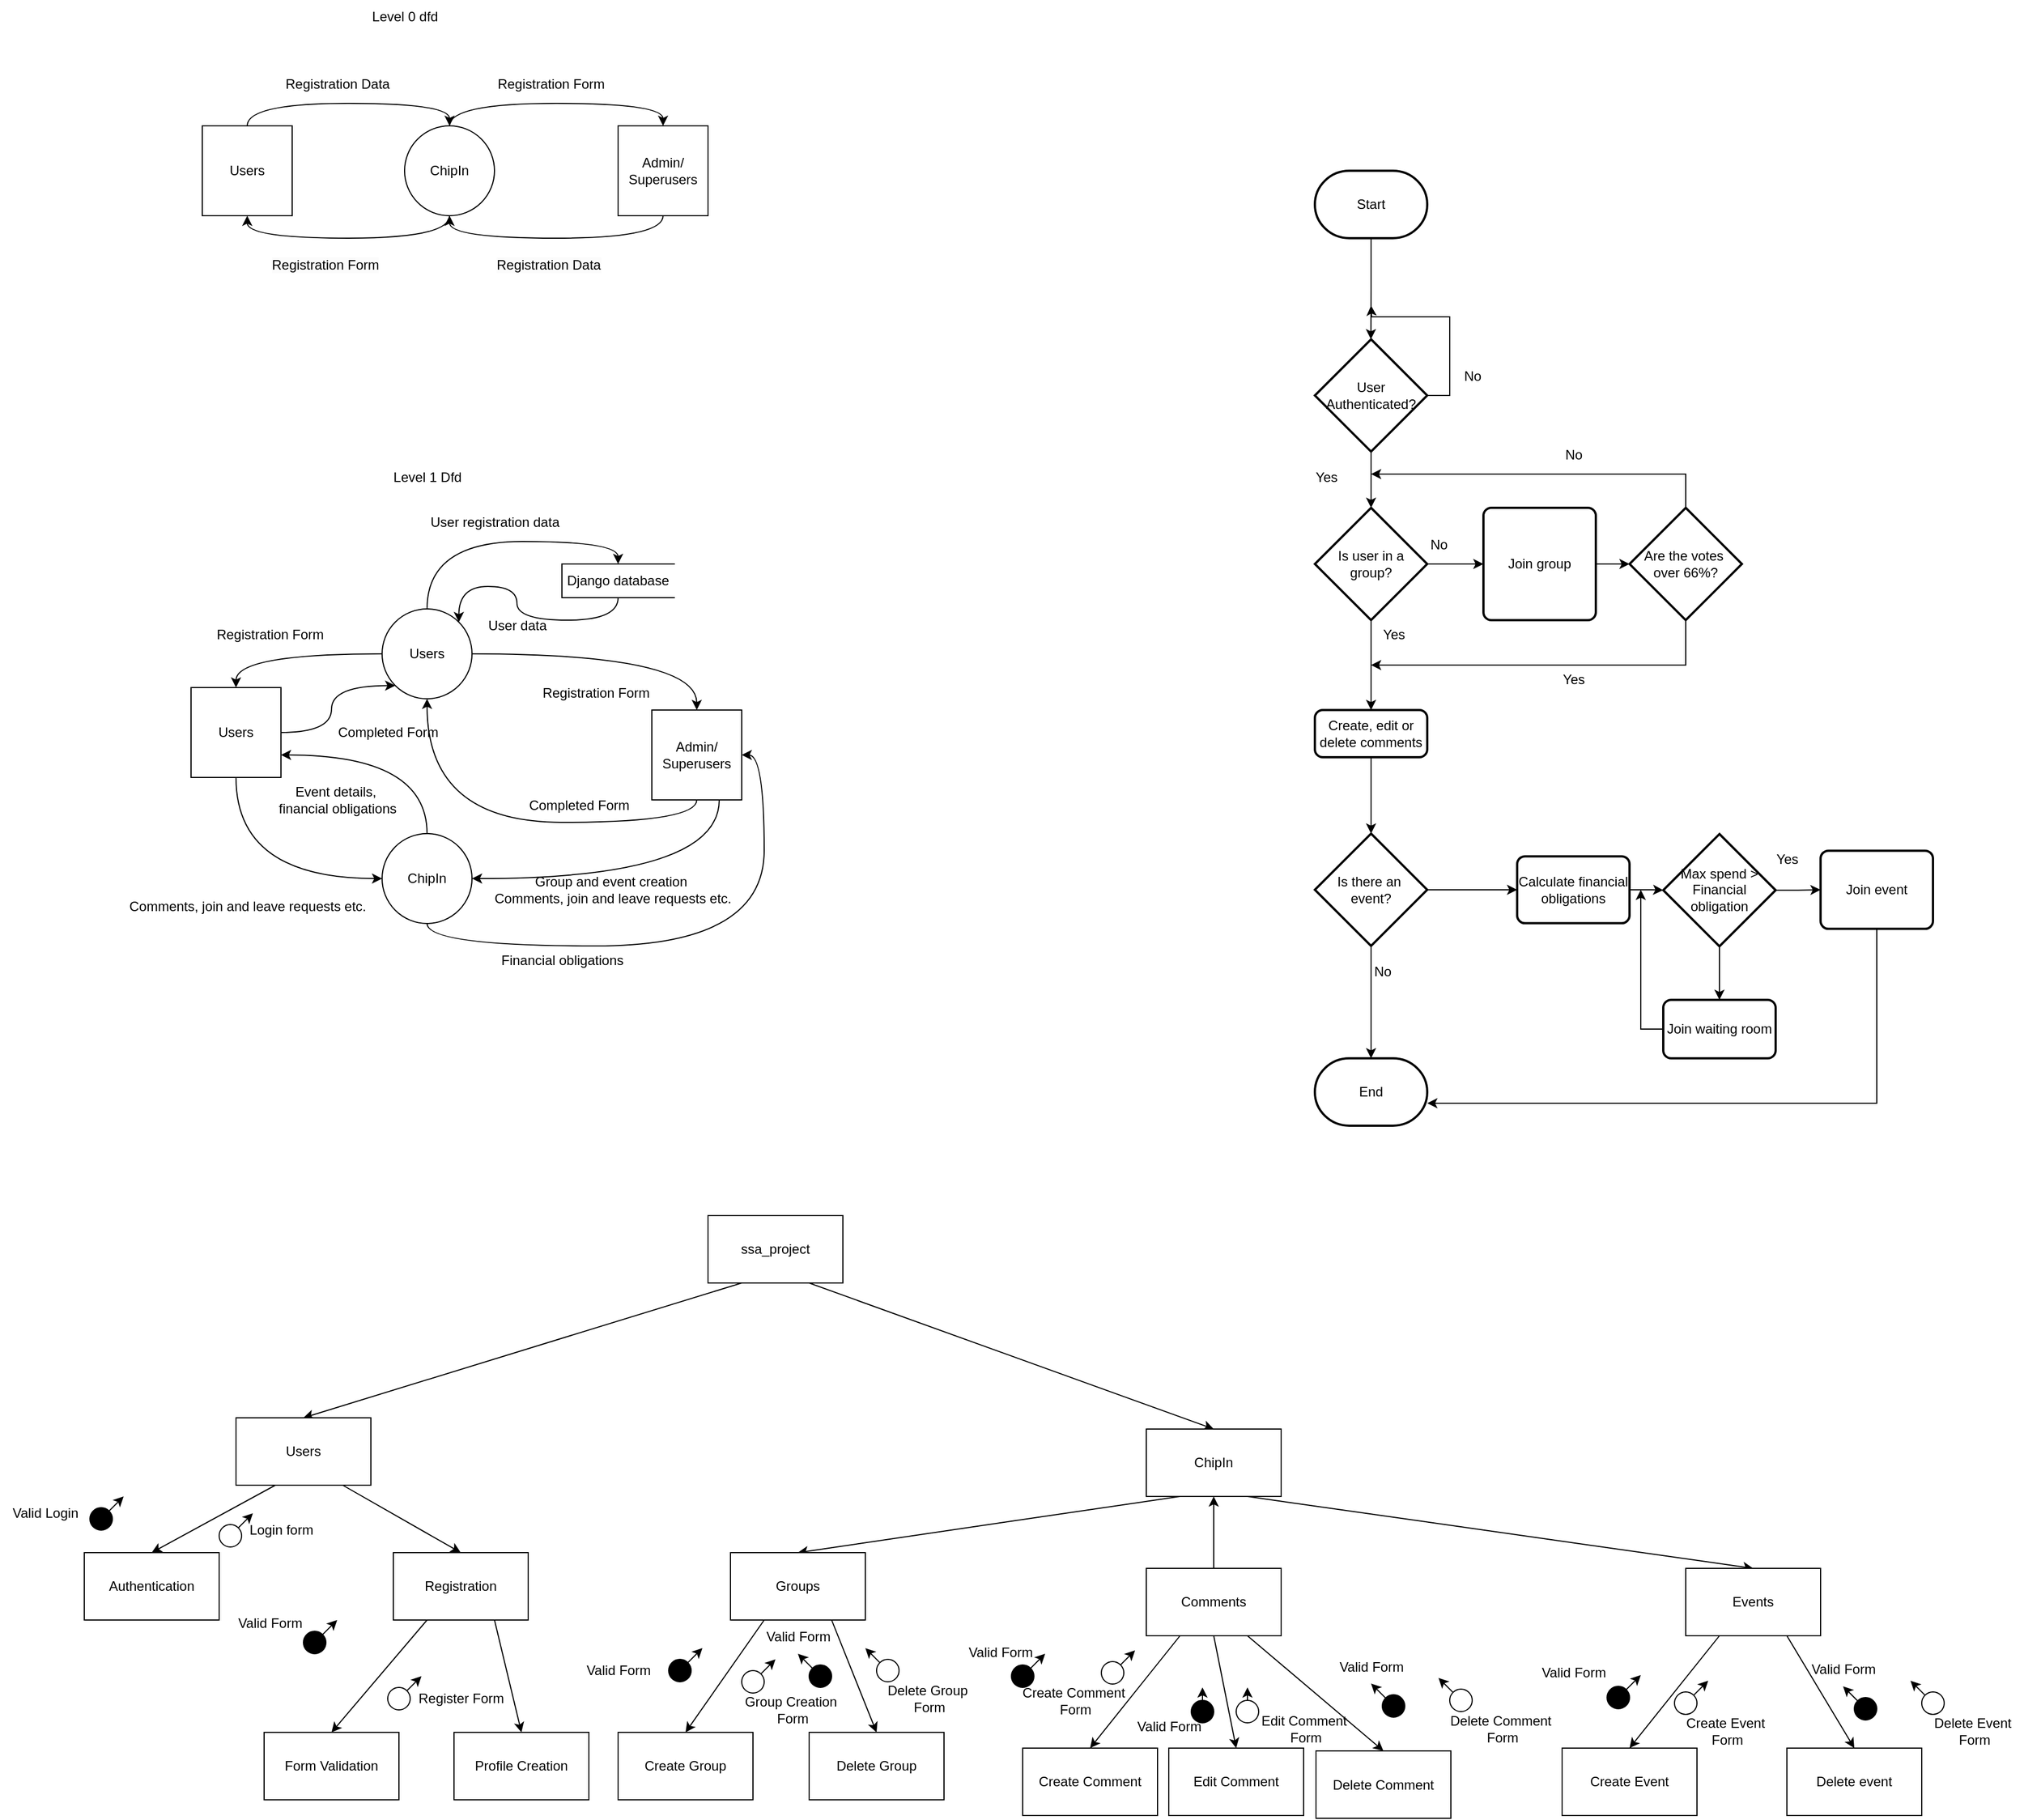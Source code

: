 <mxfile version="25.0.3">
  <diagram name="Page-1" id="mh5TE8xjFXt6lnArwRFl">
    <mxGraphModel dx="1363" dy="883" grid="1" gridSize="10" guides="1" tooltips="1" connect="1" arrows="1" fold="1" page="1" pageScale="1" pageWidth="827" pageHeight="1169" math="0" shadow="0">
      <root>
        <mxCell id="0" />
        <mxCell id="1" parent="0" />
        <mxCell id="7SMq2916jZ5UGOuTQCkU-4" style="edgeStyle=orthogonalEdgeStyle;rounded=0;orthogonalLoop=1;jettySize=auto;html=1;exitX=0.5;exitY=0;exitDx=0;exitDy=0;entryX=0.5;entryY=0;entryDx=0;entryDy=0;curved=1;" parent="1" source="7SMq2916jZ5UGOuTQCkU-1" target="7SMq2916jZ5UGOuTQCkU-3" edge="1">
          <mxGeometry relative="1" as="geometry" />
        </mxCell>
        <mxCell id="7SMq2916jZ5UGOuTQCkU-10" style="edgeStyle=orthogonalEdgeStyle;rounded=0;orthogonalLoop=1;jettySize=auto;html=1;entryX=0.5;entryY=0;entryDx=0;entryDy=0;curved=1;exitX=0.5;exitY=0;exitDx=0;exitDy=0;" parent="1" source="7SMq2916jZ5UGOuTQCkU-2" target="7SMq2916jZ5UGOuTQCkU-1" edge="1">
          <mxGeometry relative="1" as="geometry">
            <mxPoint x="210" y="210" as="sourcePoint" />
          </mxGeometry>
        </mxCell>
        <mxCell id="7SMq2916jZ5UGOuTQCkU-1" value="ChipIn" style="ellipse;whiteSpace=wrap;html=1;aspect=fixed;" parent="1" vertex="1">
          <mxGeometry x="370" y="250" width="80" height="80" as="geometry" />
        </mxCell>
        <mxCell id="7SMq2916jZ5UGOuTQCkU-2" value="Users" style="whiteSpace=wrap;html=1;aspect=fixed;" parent="1" vertex="1">
          <mxGeometry x="190" y="250" width="80" height="80" as="geometry" />
        </mxCell>
        <mxCell id="7SMq2916jZ5UGOuTQCkU-3" value="Admin/&lt;div&gt;Superusers&lt;/div&gt;" style="whiteSpace=wrap;html=1;aspect=fixed;" parent="1" vertex="1">
          <mxGeometry x="560" y="250" width="80" height="80" as="geometry" />
        </mxCell>
        <mxCell id="7SMq2916jZ5UGOuTQCkU-7" style="edgeStyle=orthogonalEdgeStyle;rounded=0;orthogonalLoop=1;jettySize=auto;html=1;exitX=0.5;exitY=1;exitDx=0;exitDy=0;entryX=0.5;entryY=1;entryDx=0;entryDy=0;curved=1;" parent="1" source="7SMq2916jZ5UGOuTQCkU-3" target="7SMq2916jZ5UGOuTQCkU-1" edge="1">
          <mxGeometry relative="1" as="geometry">
            <mxPoint x="420" y="380" as="sourcePoint" />
            <mxPoint x="610" y="380" as="targetPoint" />
          </mxGeometry>
        </mxCell>
        <mxCell id="7SMq2916jZ5UGOuTQCkU-12" style="edgeStyle=orthogonalEdgeStyle;rounded=0;orthogonalLoop=1;jettySize=auto;html=1;exitX=0.5;exitY=1;exitDx=0;exitDy=0;entryX=0.5;entryY=1;entryDx=0;entryDy=0;curved=1;" parent="1" source="7SMq2916jZ5UGOuTQCkU-1" target="7SMq2916jZ5UGOuTQCkU-2" edge="1">
          <mxGeometry relative="1" as="geometry">
            <mxPoint x="430" y="390" as="sourcePoint" />
            <mxPoint x="250" y="390" as="targetPoint" />
          </mxGeometry>
        </mxCell>
        <mxCell id="7SMq2916jZ5UGOuTQCkU-13" value="Registration Data" style="text;html=1;align=center;verticalAlign=middle;resizable=0;points=[];autosize=1;strokeColor=none;fillColor=none;" parent="1" vertex="1">
          <mxGeometry x="250" y="198" width="120" height="30" as="geometry" />
        </mxCell>
        <mxCell id="7SMq2916jZ5UGOuTQCkU-14" value="&lt;span style=&quot;color: rgb(0, 0, 0); font-family: Helvetica; font-size: 12px; font-style: normal; font-variant-ligatures: normal; font-variant-caps: normal; font-weight: 400; letter-spacing: normal; orphans: 2; text-align: center; text-indent: 0px; text-transform: none; widows: 2; word-spacing: 0px; -webkit-text-stroke-width: 0px; white-space: nowrap; background-color: rgb(251, 251, 251); text-decoration-thickness: initial; text-decoration-style: initial; text-decoration-color: initial; display: inline !important; float: none;&quot;&gt;Registration Data&lt;/span&gt;" style="text;whiteSpace=wrap;html=1;" parent="1" vertex="1">
          <mxGeometry x="450" y="360" width="130" height="40" as="geometry" />
        </mxCell>
        <mxCell id="7SMq2916jZ5UGOuTQCkU-15" value="Registration Form" style="text;html=1;align=center;verticalAlign=middle;resizable=0;points=[];autosize=1;strokeColor=none;fillColor=none;" parent="1" vertex="1">
          <mxGeometry x="440" y="198" width="120" height="30" as="geometry" />
        </mxCell>
        <mxCell id="7SMq2916jZ5UGOuTQCkU-16" value="&lt;span style=&quot;color: rgb(0, 0, 0); font-family: Helvetica; font-size: 12px; font-style: normal; font-variant-ligatures: normal; font-variant-caps: normal; font-weight: 400; letter-spacing: normal; orphans: 2; text-align: center; text-indent: 0px; text-transform: none; widows: 2; word-spacing: 0px; -webkit-text-stroke-width: 0px; white-space: nowrap; background-color: rgb(251, 251, 251); text-decoration-thickness: initial; text-decoration-style: initial; text-decoration-color: initial; display: inline !important; float: none;&quot;&gt;Registration Form&lt;/span&gt;" style="text;whiteSpace=wrap;html=1;" parent="1" vertex="1">
          <mxGeometry x="250" y="360" width="130" height="40" as="geometry" />
        </mxCell>
        <mxCell id="7SMq2916jZ5UGOuTQCkU-46" style="edgeStyle=orthogonalEdgeStyle;rounded=0;orthogonalLoop=1;jettySize=auto;html=1;exitX=0.5;exitY=0;exitDx=0;exitDy=0;entryX=1;entryY=0.75;entryDx=0;entryDy=0;curved=1;" parent="1" source="7SMq2916jZ5UGOuTQCkU-19" target="7SMq2916jZ5UGOuTQCkU-29" edge="1">
          <mxGeometry relative="1" as="geometry" />
        </mxCell>
        <mxCell id="7SMq2916jZ5UGOuTQCkU-50" style="edgeStyle=orthogonalEdgeStyle;rounded=0;orthogonalLoop=1;jettySize=auto;html=1;exitX=0.5;exitY=1;exitDx=0;exitDy=0;entryX=1;entryY=0.5;entryDx=0;entryDy=0;curved=1;" parent="1" source="7SMq2916jZ5UGOuTQCkU-19" target="7SMq2916jZ5UGOuTQCkU-30" edge="1">
          <mxGeometry relative="1" as="geometry" />
        </mxCell>
        <mxCell id="7SMq2916jZ5UGOuTQCkU-19" value="ChipIn" style="ellipse;whiteSpace=wrap;html=1;aspect=fixed;" parent="1" vertex="1">
          <mxGeometry x="350" y="880" width="80" height="80" as="geometry" />
        </mxCell>
        <mxCell id="7SMq2916jZ5UGOuTQCkU-32" style="edgeStyle=orthogonalEdgeStyle;rounded=0;orthogonalLoop=1;jettySize=auto;html=1;exitX=0.5;exitY=0;exitDx=0;exitDy=0;entryX=0.5;entryY=0;entryDx=0;entryDy=0;curved=1;" parent="1" source="7SMq2916jZ5UGOuTQCkU-28" target="7SMq2916jZ5UGOuTQCkU-31" edge="1">
          <mxGeometry relative="1" as="geometry" />
        </mxCell>
        <mxCell id="7SMq2916jZ5UGOuTQCkU-36" style="edgeStyle=orthogonalEdgeStyle;rounded=0;orthogonalLoop=1;jettySize=auto;html=1;exitX=0;exitY=0.5;exitDx=0;exitDy=0;entryX=0.5;entryY=0;entryDx=0;entryDy=0;curved=1;" parent="1" source="7SMq2916jZ5UGOuTQCkU-28" target="7SMq2916jZ5UGOuTQCkU-29" edge="1">
          <mxGeometry relative="1" as="geometry" />
        </mxCell>
        <mxCell id="7SMq2916jZ5UGOuTQCkU-28" value="Users" style="ellipse;whiteSpace=wrap;html=1;aspect=fixed;" parent="1" vertex="1">
          <mxGeometry x="350" y="680" width="80" height="80" as="geometry" />
        </mxCell>
        <mxCell id="7SMq2916jZ5UGOuTQCkU-38" style="edgeStyle=orthogonalEdgeStyle;rounded=0;orthogonalLoop=1;jettySize=auto;html=1;exitX=1;exitY=0.5;exitDx=0;exitDy=0;entryX=0;entryY=1;entryDx=0;entryDy=0;curved=1;" parent="1" source="7SMq2916jZ5UGOuTQCkU-29" target="7SMq2916jZ5UGOuTQCkU-28" edge="1">
          <mxGeometry relative="1" as="geometry" />
        </mxCell>
        <mxCell id="7SMq2916jZ5UGOuTQCkU-45" style="edgeStyle=orthogonalEdgeStyle;rounded=0;orthogonalLoop=1;jettySize=auto;html=1;exitX=0.5;exitY=1;exitDx=0;exitDy=0;entryX=0;entryY=0.5;entryDx=0;entryDy=0;curved=1;" parent="1" source="7SMq2916jZ5UGOuTQCkU-29" target="7SMq2916jZ5UGOuTQCkU-19" edge="1">
          <mxGeometry relative="1" as="geometry" />
        </mxCell>
        <mxCell id="7SMq2916jZ5UGOuTQCkU-29" value="Users" style="whiteSpace=wrap;html=1;aspect=fixed;" parent="1" vertex="1">
          <mxGeometry x="180" y="750" width="80" height="80" as="geometry" />
        </mxCell>
        <mxCell id="7SMq2916jZ5UGOuTQCkU-49" style="edgeStyle=orthogonalEdgeStyle;rounded=0;orthogonalLoop=1;jettySize=auto;html=1;exitX=0.75;exitY=1;exitDx=0;exitDy=0;entryX=1;entryY=0.5;entryDx=0;entryDy=0;curved=1;" parent="1" source="7SMq2916jZ5UGOuTQCkU-30" target="7SMq2916jZ5UGOuTQCkU-19" edge="1">
          <mxGeometry relative="1" as="geometry" />
        </mxCell>
        <mxCell id="7SMq2916jZ5UGOuTQCkU-30" value="Admin/&lt;div&gt;Superusers&lt;/div&gt;" style="whiteSpace=wrap;html=1;aspect=fixed;" parent="1" vertex="1">
          <mxGeometry x="590" y="770" width="80" height="80" as="geometry" />
        </mxCell>
        <mxCell id="7SMq2916jZ5UGOuTQCkU-33" style="edgeStyle=orthogonalEdgeStyle;rounded=0;orthogonalLoop=1;jettySize=auto;html=1;exitX=0.5;exitY=1;exitDx=0;exitDy=0;entryX=1;entryY=0;entryDx=0;entryDy=0;curved=1;" parent="1" source="7SMq2916jZ5UGOuTQCkU-31" target="7SMq2916jZ5UGOuTQCkU-28" edge="1">
          <mxGeometry relative="1" as="geometry" />
        </mxCell>
        <mxCell id="7SMq2916jZ5UGOuTQCkU-31" value="Django database" style="html=1;dashed=0;whiteSpace=wrap;shape=partialRectangle;right=0;" parent="1" vertex="1">
          <mxGeometry x="510" y="640" width="100" height="30" as="geometry" />
        </mxCell>
        <mxCell id="7SMq2916jZ5UGOuTQCkU-34" value="User data" style="text;html=1;align=center;verticalAlign=middle;resizable=0;points=[];autosize=1;strokeColor=none;fillColor=none;" parent="1" vertex="1">
          <mxGeometry x="430" y="680" width="80" height="30" as="geometry" />
        </mxCell>
        <mxCell id="7SMq2916jZ5UGOuTQCkU-35" value="User registration data" style="text;html=1;align=center;verticalAlign=middle;resizable=0;points=[];autosize=1;strokeColor=none;fillColor=none;" parent="1" vertex="1">
          <mxGeometry x="380" y="588" width="140" height="30" as="geometry" />
        </mxCell>
        <mxCell id="7SMq2916jZ5UGOuTQCkU-37" value="Registration Form" style="text;html=1;align=center;verticalAlign=middle;resizable=0;points=[];autosize=1;strokeColor=none;fillColor=none;" parent="1" vertex="1">
          <mxGeometry x="190" y="688" width="120" height="30" as="geometry" />
        </mxCell>
        <mxCell id="7SMq2916jZ5UGOuTQCkU-39" value="Completed Form" style="text;html=1;align=center;verticalAlign=middle;resizable=0;points=[];autosize=1;strokeColor=none;fillColor=none;" parent="1" vertex="1">
          <mxGeometry x="300" y="775" width="110" height="30" as="geometry" />
        </mxCell>
        <mxCell id="7SMq2916jZ5UGOuTQCkU-40" style="edgeStyle=orthogonalEdgeStyle;rounded=0;orthogonalLoop=1;jettySize=auto;html=1;entryX=0.5;entryY=0;entryDx=0;entryDy=0;curved=1;exitX=1;exitY=0.5;exitDx=0;exitDy=0;" parent="1" source="7SMq2916jZ5UGOuTQCkU-28" target="7SMq2916jZ5UGOuTQCkU-30" edge="1">
          <mxGeometry relative="1" as="geometry">
            <mxPoint x="600" y="700" as="sourcePoint" />
            <mxPoint x="460" y="785.5" as="targetPoint" />
          </mxGeometry>
        </mxCell>
        <mxCell id="7SMq2916jZ5UGOuTQCkU-41" style="edgeStyle=orthogonalEdgeStyle;rounded=0;orthogonalLoop=1;jettySize=auto;html=1;exitX=0.5;exitY=1;exitDx=0;exitDy=0;entryX=0.5;entryY=1;entryDx=0;entryDy=0;curved=1;" parent="1" source="7SMq2916jZ5UGOuTQCkU-30" target="7SMq2916jZ5UGOuTQCkU-28" edge="1">
          <mxGeometry relative="1" as="geometry">
            <mxPoint x="500" y="825.5" as="sourcePoint" />
            <mxPoint x="602" y="783.5" as="targetPoint" />
          </mxGeometry>
        </mxCell>
        <mxCell id="7SMq2916jZ5UGOuTQCkU-42" value="Registration Form" style="text;html=1;align=center;verticalAlign=middle;resizable=0;points=[];autosize=1;strokeColor=none;fillColor=none;" parent="1" vertex="1">
          <mxGeometry x="480" y="740" width="120" height="30" as="geometry" />
        </mxCell>
        <mxCell id="7SMq2916jZ5UGOuTQCkU-43" value="Completed Form" style="text;html=1;align=center;verticalAlign=middle;resizable=0;points=[];autosize=1;strokeColor=none;fillColor=none;" parent="1" vertex="1">
          <mxGeometry x="470" y="840" width="110" height="30" as="geometry" />
        </mxCell>
        <mxCell id="7SMq2916jZ5UGOuTQCkU-47" value="Comments, join and leave requests etc." style="text;html=1;align=center;verticalAlign=middle;resizable=0;points=[];autosize=1;strokeColor=none;fillColor=none;" parent="1" vertex="1">
          <mxGeometry x="115" y="930" width="230" height="30" as="geometry" />
        </mxCell>
        <mxCell id="7SMq2916jZ5UGOuTQCkU-48" value="Event details,&amp;nbsp;&lt;div&gt;financial obligations&lt;/div&gt;" style="text;html=1;align=center;verticalAlign=middle;resizable=0;points=[];autosize=1;strokeColor=none;fillColor=none;" parent="1" vertex="1">
          <mxGeometry x="245" y="830" width="130" height="40" as="geometry" />
        </mxCell>
        <mxCell id="7SMq2916jZ5UGOuTQCkU-51" value="Group and event creation&amp;nbsp;&lt;div&gt;Comments, join and leave requests etc.&lt;/div&gt;" style="text;html=1;align=center;verticalAlign=middle;resizable=0;points=[];autosize=1;strokeColor=none;fillColor=none;" parent="1" vertex="1">
          <mxGeometry x="440" y="910" width="230" height="40" as="geometry" />
        </mxCell>
        <mxCell id="7SMq2916jZ5UGOuTQCkU-52" value="Financial obligations" style="text;html=1;align=center;verticalAlign=middle;resizable=0;points=[];autosize=1;strokeColor=none;fillColor=none;" parent="1" vertex="1">
          <mxGeometry x="445" y="978" width="130" height="30" as="geometry" />
        </mxCell>
        <mxCell id="7SMq2916jZ5UGOuTQCkU-53" value="Level 1 Dfd" style="text;html=1;align=center;verticalAlign=middle;resizable=0;points=[];autosize=1;strokeColor=none;fillColor=none;" parent="1" vertex="1">
          <mxGeometry x="350" y="548" width="80" height="30" as="geometry" />
        </mxCell>
        <mxCell id="7SMq2916jZ5UGOuTQCkU-54" value="Level 0 dfd" style="text;html=1;align=center;verticalAlign=middle;resizable=0;points=[];autosize=1;strokeColor=none;fillColor=none;" parent="1" vertex="1">
          <mxGeometry x="330" y="138" width="80" height="30" as="geometry" />
        </mxCell>
        <mxCell id="2wG7VykAa7OX1IU5VSbJ-4" style="rounded=0;orthogonalLoop=1;jettySize=auto;html=1;exitX=0.25;exitY=1;exitDx=0;exitDy=0;entryX=0.5;entryY=0;entryDx=0;entryDy=0;" parent="1" source="2wG7VykAa7OX1IU5VSbJ-1" target="2wG7VykAa7OX1IU5VSbJ-3" edge="1">
          <mxGeometry relative="1" as="geometry" />
        </mxCell>
        <mxCell id="2wG7VykAa7OX1IU5VSbJ-5" style="rounded=0;orthogonalLoop=1;jettySize=auto;html=1;exitX=0.75;exitY=1;exitDx=0;exitDy=0;entryX=0.5;entryY=0;entryDx=0;entryDy=0;" parent="1" source="2wG7VykAa7OX1IU5VSbJ-1" target="2wG7VykAa7OX1IU5VSbJ-2" edge="1">
          <mxGeometry relative="1" as="geometry" />
        </mxCell>
        <mxCell id="2wG7VykAa7OX1IU5VSbJ-1" value="ssa_project" style="rounded=0;whiteSpace=wrap;html=1;" parent="1" vertex="1">
          <mxGeometry x="640" y="1220" width="120" height="60" as="geometry" />
        </mxCell>
        <mxCell id="2wG7VykAa7OX1IU5VSbJ-48" style="rounded=0;orthogonalLoop=1;jettySize=auto;html=1;exitX=0.25;exitY=1;exitDx=0;exitDy=0;entryX=0.5;entryY=0;entryDx=0;entryDy=0;" parent="1" source="2wG7VykAa7OX1IU5VSbJ-2" target="2wG7VykAa7OX1IU5VSbJ-38" edge="1">
          <mxGeometry relative="1" as="geometry" />
        </mxCell>
        <mxCell id="2wG7VykAa7OX1IU5VSbJ-49" style="rounded=0;orthogonalLoop=1;jettySize=auto;html=1;exitX=0.75;exitY=1;exitDx=0;exitDy=0;entryX=0.5;entryY=0;entryDx=0;entryDy=0;" parent="1" source="2wG7VykAa7OX1IU5VSbJ-2" target="2wG7VykAa7OX1IU5VSbJ-28" edge="1">
          <mxGeometry relative="1" as="geometry" />
        </mxCell>
        <mxCell id="2wG7VykAa7OX1IU5VSbJ-2" value="ChipIn" style="rounded=0;whiteSpace=wrap;html=1;" parent="1" vertex="1">
          <mxGeometry x="1030" y="1410" width="120" height="60" as="geometry" />
        </mxCell>
        <mxCell id="2wG7VykAa7OX1IU5VSbJ-3" value="Users" style="rounded=0;whiteSpace=wrap;html=1;" parent="1" vertex="1">
          <mxGeometry x="220" y="1400" width="120" height="60" as="geometry" />
        </mxCell>
        <mxCell id="2wG7VykAa7OX1IU5VSbJ-6" style="rounded=0;orthogonalLoop=1;jettySize=auto;html=1;exitX=0.25;exitY=1;exitDx=0;exitDy=0;entryX=0.5;entryY=0;entryDx=0;entryDy=0;" parent="1" target="2wG7VykAa7OX1IU5VSbJ-9" edge="1">
          <mxGeometry relative="1" as="geometry">
            <mxPoint x="255" y="1460" as="sourcePoint" />
          </mxGeometry>
        </mxCell>
        <mxCell id="2wG7VykAa7OX1IU5VSbJ-7" style="rounded=0;orthogonalLoop=1;jettySize=auto;html=1;exitX=0.75;exitY=1;exitDx=0;exitDy=0;entryX=0.5;entryY=0;entryDx=0;entryDy=0;" parent="1" target="2wG7VykAa7OX1IU5VSbJ-8" edge="1">
          <mxGeometry relative="1" as="geometry">
            <mxPoint x="315" y="1460" as="sourcePoint" />
          </mxGeometry>
        </mxCell>
        <mxCell id="2wG7VykAa7OX1IU5VSbJ-8" value="Registration" style="rounded=0;whiteSpace=wrap;html=1;" parent="1" vertex="1">
          <mxGeometry x="360" y="1520" width="120" height="60" as="geometry" />
        </mxCell>
        <mxCell id="2wG7VykAa7OX1IU5VSbJ-9" value="Authentication" style="rounded=0;whiteSpace=wrap;html=1;" parent="1" vertex="1">
          <mxGeometry x="85" y="1520" width="120" height="60" as="geometry" />
        </mxCell>
        <mxCell id="2wG7VykAa7OX1IU5VSbJ-10" style="rounded=0;orthogonalLoop=1;jettySize=auto;html=1;exitX=0.25;exitY=1;exitDx=0;exitDy=0;entryX=0.5;entryY=0;entryDx=0;entryDy=0;" parent="1" source="2wG7VykAa7OX1IU5VSbJ-8" target="2wG7VykAa7OX1IU5VSbJ-13" edge="1">
          <mxGeometry relative="1" as="geometry">
            <mxPoint x="385" y="1570" as="sourcePoint" />
          </mxGeometry>
        </mxCell>
        <mxCell id="2wG7VykAa7OX1IU5VSbJ-11" style="rounded=0;orthogonalLoop=1;jettySize=auto;html=1;exitX=0.75;exitY=1;exitDx=0;exitDy=0;entryX=0.5;entryY=0;entryDx=0;entryDy=0;" parent="1" source="2wG7VykAa7OX1IU5VSbJ-8" target="2wG7VykAa7OX1IU5VSbJ-12" edge="1">
          <mxGeometry relative="1" as="geometry">
            <mxPoint x="445" y="1570" as="sourcePoint" />
          </mxGeometry>
        </mxCell>
        <mxCell id="2wG7VykAa7OX1IU5VSbJ-12" value="Profile Creation" style="rounded=0;whiteSpace=wrap;html=1;" parent="1" vertex="1">
          <mxGeometry x="414" y="1680" width="120" height="60" as="geometry" />
        </mxCell>
        <mxCell id="2wG7VykAa7OX1IU5VSbJ-13" value="Form Validation" style="rounded=0;whiteSpace=wrap;html=1;" parent="1" vertex="1">
          <mxGeometry x="245" y="1680" width="120" height="60" as="geometry" />
        </mxCell>
        <mxCell id="2wG7VykAa7OX1IU5VSbJ-15" value="Valid Login" style="text;html=1;align=center;verticalAlign=middle;resizable=0;points=[];autosize=1;strokeColor=none;fillColor=none;" parent="1" vertex="1">
          <mxGeometry x="10" y="1470" width="80" height="30" as="geometry" />
        </mxCell>
        <mxCell id="2wG7VykAa7OX1IU5VSbJ-20" style="rounded=0;orthogonalLoop=1;jettySize=auto;html=1;exitX=1;exitY=0;exitDx=0;exitDy=0;" parent="1" source="2wG7VykAa7OX1IU5VSbJ-18" edge="1">
          <mxGeometry relative="1" as="geometry">
            <mxPoint x="310" y="1580" as="targetPoint" />
          </mxGeometry>
        </mxCell>
        <mxCell id="2wG7VykAa7OX1IU5VSbJ-18" value="" style="ellipse;whiteSpace=wrap;html=1;aspect=fixed;fillColor=#000000;" parent="1" vertex="1">
          <mxGeometry x="280" y="1590" width="20" height="20" as="geometry" />
        </mxCell>
        <mxCell id="2wG7VykAa7OX1IU5VSbJ-21" value="Valid Form" style="text;html=1;align=center;verticalAlign=middle;resizable=0;points=[];autosize=1;strokeColor=none;fillColor=none;" parent="1" vertex="1">
          <mxGeometry x="210" y="1568" width="80" height="30" as="geometry" />
        </mxCell>
        <mxCell id="2wG7VykAa7OX1IU5VSbJ-24" value="Register Form" style="text;html=1;align=center;verticalAlign=middle;resizable=0;points=[];autosize=1;strokeColor=none;fillColor=none;" parent="1" vertex="1">
          <mxGeometry x="370" y="1635" width="100" height="30" as="geometry" />
        </mxCell>
        <mxCell id="2wG7VykAa7OX1IU5VSbJ-27" value="Login form" style="text;html=1;align=center;verticalAlign=middle;resizable=0;points=[];autosize=1;strokeColor=none;fillColor=none;" parent="1" vertex="1">
          <mxGeometry x="220" y="1485" width="80" height="30" as="geometry" />
        </mxCell>
        <mxCell id="2wG7VykAa7OX1IU5VSbJ-28" value="Events" style="rounded=0;whiteSpace=wrap;html=1;" parent="1" vertex="1">
          <mxGeometry x="1510" y="1534" width="120" height="60" as="geometry" />
        </mxCell>
        <mxCell id="2wG7VykAa7OX1IU5VSbJ-29" style="rounded=0;orthogonalLoop=1;jettySize=auto;html=1;exitX=0.25;exitY=1;exitDx=0;exitDy=0;entryX=0.5;entryY=0;entryDx=0;entryDy=0;" parent="1" source="2wG7VykAa7OX1IU5VSbJ-28" target="2wG7VykAa7OX1IU5VSbJ-32" edge="1">
          <mxGeometry relative="1" as="geometry">
            <mxPoint x="1535" y="1584" as="sourcePoint" />
          </mxGeometry>
        </mxCell>
        <mxCell id="2wG7VykAa7OX1IU5VSbJ-30" style="rounded=0;orthogonalLoop=1;jettySize=auto;html=1;exitX=0.75;exitY=1;exitDx=0;exitDy=0;entryX=0.5;entryY=0;entryDx=0;entryDy=0;" parent="1" source="2wG7VykAa7OX1IU5VSbJ-28" target="2wG7VykAa7OX1IU5VSbJ-31" edge="1">
          <mxGeometry relative="1" as="geometry">
            <mxPoint x="1595" y="1584" as="sourcePoint" />
          </mxGeometry>
        </mxCell>
        <mxCell id="2wG7VykAa7OX1IU5VSbJ-31" value="Delete event" style="rounded=0;whiteSpace=wrap;html=1;" parent="1" vertex="1">
          <mxGeometry x="1600" y="1694" width="120" height="60" as="geometry" />
        </mxCell>
        <mxCell id="2wG7VykAa7OX1IU5VSbJ-32" value="Create Event" style="rounded=0;whiteSpace=wrap;html=1;" parent="1" vertex="1">
          <mxGeometry x="1400" y="1694" width="120" height="60" as="geometry" />
        </mxCell>
        <mxCell id="2wG7VykAa7OX1IU5VSbJ-38" value="Groups" style="rounded=0;whiteSpace=wrap;html=1;" parent="1" vertex="1">
          <mxGeometry x="660" y="1520" width="120" height="60" as="geometry" />
        </mxCell>
        <mxCell id="2wG7VykAa7OX1IU5VSbJ-39" style="rounded=0;orthogonalLoop=1;jettySize=auto;html=1;exitX=0.25;exitY=1;exitDx=0;exitDy=0;entryX=0.5;entryY=0;entryDx=0;entryDy=0;" parent="1" source="2wG7VykAa7OX1IU5VSbJ-38" target="2wG7VykAa7OX1IU5VSbJ-42" edge="1">
          <mxGeometry relative="1" as="geometry">
            <mxPoint x="685" y="1570" as="sourcePoint" />
          </mxGeometry>
        </mxCell>
        <mxCell id="2wG7VykAa7OX1IU5VSbJ-40" style="rounded=0;orthogonalLoop=1;jettySize=auto;html=1;exitX=0.75;exitY=1;exitDx=0;exitDy=0;entryX=0.5;entryY=0;entryDx=0;entryDy=0;" parent="1" source="2wG7VykAa7OX1IU5VSbJ-38" target="2wG7VykAa7OX1IU5VSbJ-41" edge="1">
          <mxGeometry relative="1" as="geometry">
            <mxPoint x="745" y="1570" as="sourcePoint" />
          </mxGeometry>
        </mxCell>
        <mxCell id="2wG7VykAa7OX1IU5VSbJ-41" value="Delete Group" style="rounded=0;whiteSpace=wrap;html=1;" parent="1" vertex="1">
          <mxGeometry x="730" y="1680" width="120" height="60" as="geometry" />
        </mxCell>
        <mxCell id="2wG7VykAa7OX1IU5VSbJ-42" value="Create Group" style="rounded=0;whiteSpace=wrap;html=1;" parent="1" vertex="1">
          <mxGeometry x="560" y="1680" width="120" height="60" as="geometry" />
        </mxCell>
        <mxCell id="2wG7VykAa7OX1IU5VSbJ-51" style="rounded=0;orthogonalLoop=1;jettySize=auto;html=1;exitX=1;exitY=0;exitDx=0;exitDy=0;" parent="1" source="2wG7VykAa7OX1IU5VSbJ-52" edge="1">
          <mxGeometry relative="1" as="geometry">
            <mxPoint x="120" y="1470" as="targetPoint" />
          </mxGeometry>
        </mxCell>
        <mxCell id="2wG7VykAa7OX1IU5VSbJ-52" value="" style="ellipse;whiteSpace=wrap;html=1;aspect=fixed;fillColor=#000000;" parent="1" vertex="1">
          <mxGeometry x="90" y="1480" width="20" height="20" as="geometry" />
        </mxCell>
        <mxCell id="2wG7VykAa7OX1IU5VSbJ-53" style="rounded=0;orthogonalLoop=1;jettySize=auto;html=1;exitX=1;exitY=0;exitDx=0;exitDy=0;" parent="1" source="2wG7VykAa7OX1IU5VSbJ-54" edge="1">
          <mxGeometry relative="1" as="geometry">
            <mxPoint x="235" y="1485" as="targetPoint" />
          </mxGeometry>
        </mxCell>
        <mxCell id="2wG7VykAa7OX1IU5VSbJ-54" value="" style="ellipse;whiteSpace=wrap;html=1;aspect=fixed;fillColor=#FFFFFF;" parent="1" vertex="1">
          <mxGeometry x="205" y="1495" width="20" height="20" as="geometry" />
        </mxCell>
        <mxCell id="2wG7VykAa7OX1IU5VSbJ-55" style="rounded=0;orthogonalLoop=1;jettySize=auto;html=1;exitX=1;exitY=0;exitDx=0;exitDy=0;" parent="1" source="2wG7VykAa7OX1IU5VSbJ-56" edge="1">
          <mxGeometry relative="1" as="geometry">
            <mxPoint x="385" y="1630" as="targetPoint" />
          </mxGeometry>
        </mxCell>
        <mxCell id="2wG7VykAa7OX1IU5VSbJ-56" value="" style="ellipse;whiteSpace=wrap;html=1;aspect=fixed;fillColor=#FFFFFF;" parent="1" vertex="1">
          <mxGeometry x="355" y="1640" width="20" height="20" as="geometry" />
        </mxCell>
        <mxCell id="2wG7VykAa7OX1IU5VSbJ-59" style="rounded=0;orthogonalLoop=1;jettySize=auto;html=1;exitX=1;exitY=0;exitDx=0;exitDy=0;" parent="1" source="2wG7VykAa7OX1IU5VSbJ-60" edge="1">
          <mxGeometry relative="1" as="geometry">
            <mxPoint x="635" y="1605" as="targetPoint" />
          </mxGeometry>
        </mxCell>
        <mxCell id="2wG7VykAa7OX1IU5VSbJ-60" value="" style="ellipse;whiteSpace=wrap;html=1;aspect=fixed;fillColor=#000000;" parent="1" vertex="1">
          <mxGeometry x="605" y="1615" width="20" height="20" as="geometry" />
        </mxCell>
        <mxCell id="2wG7VykAa7OX1IU5VSbJ-61" value="Valid Form" style="text;html=1;align=center;verticalAlign=middle;resizable=0;points=[];autosize=1;strokeColor=none;fillColor=none;" parent="1" vertex="1">
          <mxGeometry x="520" y="1610" width="80" height="30" as="geometry" />
        </mxCell>
        <mxCell id="2wG7VykAa7OX1IU5VSbJ-62" style="rounded=0;orthogonalLoop=1;jettySize=auto;html=1;exitX=1;exitY=0;exitDx=0;exitDy=0;" parent="1" source="2wG7VykAa7OX1IU5VSbJ-63" edge="1">
          <mxGeometry relative="1" as="geometry">
            <mxPoint x="700" y="1615" as="targetPoint" />
          </mxGeometry>
        </mxCell>
        <mxCell id="2wG7VykAa7OX1IU5VSbJ-63" value="" style="ellipse;whiteSpace=wrap;html=1;aspect=fixed;fillColor=#FFFFFF;gradientColor=none;" parent="1" vertex="1">
          <mxGeometry x="670" y="1625" width="20" height="20" as="geometry" />
        </mxCell>
        <mxCell id="2wG7VykAa7OX1IU5VSbJ-64" value="Group Creation&amp;nbsp;&lt;div&gt;Form&lt;/div&gt;" style="text;html=1;align=center;verticalAlign=middle;resizable=0;points=[];autosize=1;strokeColor=none;fillColor=none;" parent="1" vertex="1">
          <mxGeometry x="660" y="1640" width="110" height="40" as="geometry" />
        </mxCell>
        <mxCell id="2wG7VykAa7OX1IU5VSbJ-65" value="Valid Form" style="text;html=1;align=center;verticalAlign=middle;resizable=0;points=[];autosize=1;strokeColor=none;fillColor=none;" parent="1" vertex="1">
          <mxGeometry x="1370" y="1612" width="80" height="30" as="geometry" />
        </mxCell>
        <mxCell id="2wG7VykAa7OX1IU5VSbJ-66" style="rounded=0;orthogonalLoop=1;jettySize=auto;html=1;exitX=1;exitY=0;exitDx=0;exitDy=0;" parent="1" source="2wG7VykAa7OX1IU5VSbJ-67" edge="1">
          <mxGeometry relative="1" as="geometry">
            <mxPoint x="1470" y="1629" as="targetPoint" />
          </mxGeometry>
        </mxCell>
        <mxCell id="2wG7VykAa7OX1IU5VSbJ-67" value="" style="ellipse;whiteSpace=wrap;html=1;aspect=fixed;fillColor=#000000;" parent="1" vertex="1">
          <mxGeometry x="1440" y="1639" width="20" height="20" as="geometry" />
        </mxCell>
        <mxCell id="2wG7VykAa7OX1IU5VSbJ-68" style="rounded=0;orthogonalLoop=1;jettySize=auto;html=1;exitX=1;exitY=0;exitDx=0;exitDy=0;" parent="1" source="2wG7VykAa7OX1IU5VSbJ-69" edge="1">
          <mxGeometry relative="1" as="geometry">
            <mxPoint x="1530" y="1634" as="targetPoint" />
          </mxGeometry>
        </mxCell>
        <mxCell id="2wG7VykAa7OX1IU5VSbJ-69" value="" style="ellipse;whiteSpace=wrap;html=1;aspect=fixed;fillColor=#FFFFFF;gradientColor=none;" parent="1" vertex="1">
          <mxGeometry x="1500" y="1644" width="20" height="20" as="geometry" />
        </mxCell>
        <mxCell id="2wG7VykAa7OX1IU5VSbJ-70" value="Create Event&lt;div&gt;&amp;nbsp;Form&lt;/div&gt;" style="text;html=1;align=center;verticalAlign=middle;resizable=0;points=[];autosize=1;strokeColor=none;fillColor=none;" parent="1" vertex="1">
          <mxGeometry x="1500" y="1659" width="90" height="40" as="geometry" />
        </mxCell>
        <mxCell id="2wG7VykAa7OX1IU5VSbJ-71" value="Valid Form" style="text;html=1;align=center;verticalAlign=middle;resizable=0;points=[];autosize=1;strokeColor=none;fillColor=none;" parent="1" vertex="1">
          <mxGeometry x="1610" y="1609" width="80" height="30" as="geometry" />
        </mxCell>
        <mxCell id="2wG7VykAa7OX1IU5VSbJ-78" style="rounded=0;orthogonalLoop=1;jettySize=auto;html=1;exitX=0;exitY=0;exitDx=0;exitDy=0;" parent="1" source="2wG7VykAa7OX1IU5VSbJ-75" edge="1">
          <mxGeometry relative="1" as="geometry">
            <mxPoint x="1710" y="1634.0" as="targetPoint" />
          </mxGeometry>
        </mxCell>
        <mxCell id="2wG7VykAa7OX1IU5VSbJ-75" value="" style="ellipse;whiteSpace=wrap;html=1;aspect=fixed;fillColor=#FFFFFF;gradientColor=none;" parent="1" vertex="1">
          <mxGeometry x="1720" y="1644" width="20" height="20" as="geometry" />
        </mxCell>
        <mxCell id="2wG7VykAa7OX1IU5VSbJ-76" value="Delete Event&lt;div&gt;&amp;nbsp;Form&lt;/div&gt;" style="text;html=1;align=center;verticalAlign=middle;resizable=0;points=[];autosize=1;strokeColor=none;fillColor=none;" parent="1" vertex="1">
          <mxGeometry x="1720" y="1659" width="90" height="40" as="geometry" />
        </mxCell>
        <mxCell id="2wG7VykAa7OX1IU5VSbJ-79" style="rounded=0;orthogonalLoop=1;jettySize=auto;html=1;exitX=0;exitY=0;exitDx=0;exitDy=0;" parent="1" source="2wG7VykAa7OX1IU5VSbJ-80" edge="1">
          <mxGeometry relative="1" as="geometry">
            <mxPoint x="1650" y="1639.0" as="targetPoint" />
          </mxGeometry>
        </mxCell>
        <mxCell id="2wG7VykAa7OX1IU5VSbJ-80" value="" style="ellipse;whiteSpace=wrap;html=1;aspect=fixed;fillColor=#000000;gradientColor=none;" parent="1" vertex="1">
          <mxGeometry x="1660" y="1649" width="20" height="20" as="geometry" />
        </mxCell>
        <mxCell id="2wG7VykAa7OX1IU5VSbJ-81" value="Valid Form" style="text;html=1;align=center;verticalAlign=middle;resizable=0;points=[];autosize=1;strokeColor=none;fillColor=none;" parent="1" vertex="1">
          <mxGeometry x="680" y="1580" width="80" height="30" as="geometry" />
        </mxCell>
        <mxCell id="2wG7VykAa7OX1IU5VSbJ-82" style="rounded=0;orthogonalLoop=1;jettySize=auto;html=1;exitX=0;exitY=0;exitDx=0;exitDy=0;" parent="1" source="2wG7VykAa7OX1IU5VSbJ-83" edge="1">
          <mxGeometry relative="1" as="geometry">
            <mxPoint x="780" y="1605.0" as="targetPoint" />
          </mxGeometry>
        </mxCell>
        <mxCell id="2wG7VykAa7OX1IU5VSbJ-83" value="" style="ellipse;whiteSpace=wrap;html=1;aspect=fixed;fillColor=#FFFFFF;gradientColor=none;" parent="1" vertex="1">
          <mxGeometry x="790" y="1615" width="20" height="20" as="geometry" />
        </mxCell>
        <mxCell id="2wG7VykAa7OX1IU5VSbJ-84" value="Delete Group&lt;div&gt;&amp;nbsp;Form&lt;/div&gt;" style="text;html=1;align=center;verticalAlign=middle;resizable=0;points=[];autosize=1;strokeColor=none;fillColor=none;" parent="1" vertex="1">
          <mxGeometry x="790" y="1630" width="90" height="40" as="geometry" />
        </mxCell>
        <mxCell id="2wG7VykAa7OX1IU5VSbJ-85" style="rounded=0;orthogonalLoop=1;jettySize=auto;html=1;exitX=0;exitY=0;exitDx=0;exitDy=0;" parent="1" source="2wG7VykAa7OX1IU5VSbJ-86" edge="1">
          <mxGeometry relative="1" as="geometry">
            <mxPoint x="720" y="1610.0" as="targetPoint" />
          </mxGeometry>
        </mxCell>
        <mxCell id="2wG7VykAa7OX1IU5VSbJ-86" value="" style="ellipse;whiteSpace=wrap;html=1;aspect=fixed;fillColor=#000000;gradientColor=none;" parent="1" vertex="1">
          <mxGeometry x="730" y="1620" width="20" height="20" as="geometry" />
        </mxCell>
        <mxCell id="2wG7VykAa7OX1IU5VSbJ-129" style="rounded=0;orthogonalLoop=1;jettySize=auto;html=1;exitX=0.5;exitY=0;exitDx=0;exitDy=0;entryX=0.5;entryY=1;entryDx=0;entryDy=0;" parent="1" source="2wG7VykAa7OX1IU5VSbJ-104" target="2wG7VykAa7OX1IU5VSbJ-2" edge="1">
          <mxGeometry relative="1" as="geometry" />
        </mxCell>
        <mxCell id="2wG7VykAa7OX1IU5VSbJ-104" value="Comments" style="rounded=0;whiteSpace=wrap;html=1;" parent="1" vertex="1">
          <mxGeometry x="1030" y="1534" width="120" height="60" as="geometry" />
        </mxCell>
        <mxCell id="2wG7VykAa7OX1IU5VSbJ-105" style="rounded=0;orthogonalLoop=1;jettySize=auto;html=1;exitX=0.25;exitY=1;exitDx=0;exitDy=0;entryX=0.5;entryY=0;entryDx=0;entryDy=0;" parent="1" source="2wG7VykAa7OX1IU5VSbJ-104" target="2wG7VykAa7OX1IU5VSbJ-108" edge="1">
          <mxGeometry relative="1" as="geometry">
            <mxPoint x="1055" y="1584" as="sourcePoint" />
          </mxGeometry>
        </mxCell>
        <mxCell id="2wG7VykAa7OX1IU5VSbJ-106" style="rounded=0;orthogonalLoop=1;jettySize=auto;html=1;exitX=0.75;exitY=1;exitDx=0;exitDy=0;entryX=0.5;entryY=0;entryDx=0;entryDy=0;" parent="1" source="2wG7VykAa7OX1IU5VSbJ-104" target="2wG7VykAa7OX1IU5VSbJ-107" edge="1">
          <mxGeometry relative="1" as="geometry">
            <mxPoint x="1115" y="1584" as="sourcePoint" />
          </mxGeometry>
        </mxCell>
        <mxCell id="2wG7VykAa7OX1IU5VSbJ-107" value="Delete Comment" style="rounded=0;whiteSpace=wrap;html=1;" parent="1" vertex="1">
          <mxGeometry x="1181" y="1696.5" width="120" height="60" as="geometry" />
        </mxCell>
        <mxCell id="2wG7VykAa7OX1IU5VSbJ-108" value="Create Comment" style="rounded=0;whiteSpace=wrap;html=1;" parent="1" vertex="1">
          <mxGeometry x="920" y="1694" width="120" height="60" as="geometry" />
        </mxCell>
        <mxCell id="2wG7VykAa7OX1IU5VSbJ-109" value="Valid Form" style="text;html=1;align=center;verticalAlign=middle;resizable=0;points=[];autosize=1;strokeColor=none;fillColor=none;" parent="1" vertex="1">
          <mxGeometry x="860" y="1594" width="80" height="30" as="geometry" />
        </mxCell>
        <mxCell id="2wG7VykAa7OX1IU5VSbJ-110" style="rounded=0;orthogonalLoop=1;jettySize=auto;html=1;exitX=1;exitY=0;exitDx=0;exitDy=0;" parent="1" source="2wG7VykAa7OX1IU5VSbJ-111" edge="1">
          <mxGeometry relative="1" as="geometry">
            <mxPoint x="940" y="1610" as="targetPoint" />
          </mxGeometry>
        </mxCell>
        <mxCell id="2wG7VykAa7OX1IU5VSbJ-111" value="" style="ellipse;whiteSpace=wrap;html=1;aspect=fixed;fillColor=#000000;" parent="1" vertex="1">
          <mxGeometry x="910" y="1620" width="20" height="20" as="geometry" />
        </mxCell>
        <mxCell id="2wG7VykAa7OX1IU5VSbJ-112" style="rounded=0;orthogonalLoop=1;jettySize=auto;html=1;exitX=1;exitY=0;exitDx=0;exitDy=0;" parent="1" source="2wG7VykAa7OX1IU5VSbJ-113" edge="1">
          <mxGeometry relative="1" as="geometry">
            <mxPoint x="1020" y="1607" as="targetPoint" />
          </mxGeometry>
        </mxCell>
        <mxCell id="2wG7VykAa7OX1IU5VSbJ-113" value="" style="ellipse;whiteSpace=wrap;html=1;aspect=fixed;fillColor=#FFFFFF;gradientColor=none;" parent="1" vertex="1">
          <mxGeometry x="990" y="1617" width="20" height="20" as="geometry" />
        </mxCell>
        <mxCell id="2wG7VykAa7OX1IU5VSbJ-114" value="Create Comment&lt;div&gt;&amp;nbsp;Form&lt;/div&gt;" style="text;html=1;align=center;verticalAlign=middle;resizable=0;points=[];autosize=1;strokeColor=none;fillColor=none;" parent="1" vertex="1">
          <mxGeometry x="910" y="1631.5" width="110" height="40" as="geometry" />
        </mxCell>
        <mxCell id="2wG7VykAa7OX1IU5VSbJ-115" value="Valid Form" style="text;html=1;align=center;verticalAlign=middle;resizable=0;points=[];autosize=1;strokeColor=none;fillColor=none;" parent="1" vertex="1">
          <mxGeometry x="1190" y="1606.5" width="80" height="30" as="geometry" />
        </mxCell>
        <mxCell id="2wG7VykAa7OX1IU5VSbJ-116" style="rounded=0;orthogonalLoop=1;jettySize=auto;html=1;exitX=0;exitY=0;exitDx=0;exitDy=0;" parent="1" source="2wG7VykAa7OX1IU5VSbJ-117" edge="1">
          <mxGeometry relative="1" as="geometry">
            <mxPoint x="1290" y="1631.5" as="targetPoint" />
          </mxGeometry>
        </mxCell>
        <mxCell id="2wG7VykAa7OX1IU5VSbJ-117" value="" style="ellipse;whiteSpace=wrap;html=1;aspect=fixed;fillColor=#FFFFFF;gradientColor=none;" parent="1" vertex="1">
          <mxGeometry x="1300" y="1641.5" width="20" height="20" as="geometry" />
        </mxCell>
        <mxCell id="2wG7VykAa7OX1IU5VSbJ-118" value="Delete Comment&lt;div&gt;&amp;nbsp;Form&lt;/div&gt;" style="text;html=1;align=center;verticalAlign=middle;resizable=0;points=[];autosize=1;strokeColor=none;fillColor=none;" parent="1" vertex="1">
          <mxGeometry x="1290" y="1656.5" width="110" height="40" as="geometry" />
        </mxCell>
        <mxCell id="2wG7VykAa7OX1IU5VSbJ-119" style="rounded=0;orthogonalLoop=1;jettySize=auto;html=1;exitX=0;exitY=0;exitDx=0;exitDy=0;" parent="1" source="2wG7VykAa7OX1IU5VSbJ-120" edge="1">
          <mxGeometry relative="1" as="geometry">
            <mxPoint x="1230" y="1636.5" as="targetPoint" />
          </mxGeometry>
        </mxCell>
        <mxCell id="2wG7VykAa7OX1IU5VSbJ-120" value="" style="ellipse;whiteSpace=wrap;html=1;aspect=fixed;fillColor=#000000;gradientColor=none;" parent="1" vertex="1">
          <mxGeometry x="1240" y="1646.5" width="20" height="20" as="geometry" />
        </mxCell>
        <mxCell id="2wG7VykAa7OX1IU5VSbJ-121" style="rounded=0;orthogonalLoop=1;jettySize=auto;html=1;exitX=0.5;exitY=1;exitDx=0;exitDy=0;entryX=0.5;entryY=0;entryDx=0;entryDy=0;" parent="1" source="2wG7VykAa7OX1IU5VSbJ-104" target="2wG7VykAa7OX1IU5VSbJ-122" edge="1">
          <mxGeometry relative="1" as="geometry">
            <mxPoint x="950" y="1754" as="sourcePoint" />
          </mxGeometry>
        </mxCell>
        <mxCell id="2wG7VykAa7OX1IU5VSbJ-122" value="Edit Comment" style="rounded=0;whiteSpace=wrap;html=1;" parent="1" vertex="1">
          <mxGeometry x="1050" y="1694" width="120" height="60" as="geometry" />
        </mxCell>
        <mxCell id="2wG7VykAa7OX1IU5VSbJ-123" value="Valid Form" style="text;html=1;align=center;verticalAlign=middle;resizable=0;points=[];autosize=1;strokeColor=none;fillColor=none;" parent="1" vertex="1">
          <mxGeometry x="1010" y="1660" width="80" height="30" as="geometry" />
        </mxCell>
        <mxCell id="2wG7VykAa7OX1IU5VSbJ-131" style="edgeStyle=orthogonalEdgeStyle;rounded=0;orthogonalLoop=1;jettySize=auto;html=1;exitX=0.5;exitY=0;exitDx=0;exitDy=0;" parent="1" source="2wG7VykAa7OX1IU5VSbJ-125" edge="1">
          <mxGeometry relative="1" as="geometry">
            <mxPoint x="1080" y="1640" as="targetPoint" />
          </mxGeometry>
        </mxCell>
        <mxCell id="2wG7VykAa7OX1IU5VSbJ-125" value="" style="ellipse;whiteSpace=wrap;html=1;aspect=fixed;fillColor=#000000;" parent="1" vertex="1">
          <mxGeometry x="1070" y="1651.5" width="20" height="20" as="geometry" />
        </mxCell>
        <mxCell id="2wG7VykAa7OX1IU5VSbJ-130" style="edgeStyle=orthogonalEdgeStyle;rounded=0;orthogonalLoop=1;jettySize=auto;html=1;exitX=0.5;exitY=0;exitDx=0;exitDy=0;" parent="1" source="2wG7VykAa7OX1IU5VSbJ-127" edge="1">
          <mxGeometry relative="1" as="geometry">
            <mxPoint x="1120" y="1640" as="targetPoint" />
          </mxGeometry>
        </mxCell>
        <mxCell id="2wG7VykAa7OX1IU5VSbJ-127" value="" style="ellipse;whiteSpace=wrap;html=1;aspect=fixed;fillColor=#FFFFFF;gradientColor=none;" parent="1" vertex="1">
          <mxGeometry x="1110" y="1651.5" width="20" height="20" as="geometry" />
        </mxCell>
        <mxCell id="2wG7VykAa7OX1IU5VSbJ-128" value="Edit Comment&lt;div&gt;&amp;nbsp;Form&lt;/div&gt;" style="text;html=1;align=center;verticalAlign=middle;resizable=0;points=[];autosize=1;strokeColor=none;fillColor=none;" parent="1" vertex="1">
          <mxGeometry x="1120" y="1656.5" width="100" height="40" as="geometry" />
        </mxCell>
        <mxCell id="6JegS-EaqbfafETdg51W-2" style="edgeStyle=orthogonalEdgeStyle;rounded=0;orthogonalLoop=1;jettySize=auto;html=1;exitX=0.5;exitY=1;exitDx=0;exitDy=0;exitPerimeter=0;" edge="1" parent="1" source="6JegS-EaqbfafETdg51W-1">
          <mxGeometry relative="1" as="geometry">
            <mxPoint x="1229.857" y="440" as="targetPoint" />
          </mxGeometry>
        </mxCell>
        <mxCell id="6JegS-EaqbfafETdg51W-1" value="Start" style="strokeWidth=2;html=1;shape=mxgraph.flowchart.terminator;whiteSpace=wrap;" vertex="1" parent="1">
          <mxGeometry x="1180" y="290" width="100" height="60" as="geometry" />
        </mxCell>
        <mxCell id="6JegS-EaqbfafETdg51W-6" style="edgeStyle=orthogonalEdgeStyle;rounded=0;orthogonalLoop=1;jettySize=auto;html=1;exitX=1;exitY=0.5;exitDx=0;exitDy=0;exitPerimeter=0;" edge="1" parent="1" source="6JegS-EaqbfafETdg51W-3">
          <mxGeometry relative="1" as="geometry">
            <mxPoint x="1230" y="410" as="targetPoint" />
          </mxGeometry>
        </mxCell>
        <mxCell id="6JegS-EaqbfafETdg51W-3" value="User Authenticated?" style="strokeWidth=2;html=1;shape=mxgraph.flowchart.decision;whiteSpace=wrap;" vertex="1" parent="1">
          <mxGeometry x="1180" y="440" width="100" height="100" as="geometry" />
        </mxCell>
        <mxCell id="6JegS-EaqbfafETdg51W-7" value="No" style="text;html=1;align=center;verticalAlign=middle;resizable=0;points=[];autosize=1;strokeColor=none;fillColor=none;" vertex="1" parent="1">
          <mxGeometry x="1300" y="458" width="40" height="30" as="geometry" />
        </mxCell>
        <mxCell id="6JegS-EaqbfafETdg51W-8" value="Yes" style="text;html=1;align=center;verticalAlign=middle;resizable=0;points=[];autosize=1;strokeColor=none;fillColor=none;" vertex="1" parent="1">
          <mxGeometry x="1170" y="548" width="40" height="30" as="geometry" />
        </mxCell>
        <mxCell id="6JegS-EaqbfafETdg51W-14" style="edgeStyle=orthogonalEdgeStyle;rounded=0;orthogonalLoop=1;jettySize=auto;html=1;exitX=0.5;exitY=1;exitDx=0;exitDy=0;exitPerimeter=0;entryX=0.5;entryY=0;entryDx=0;entryDy=0;" edge="1" parent="1" source="6JegS-EaqbfafETdg51W-10" target="6JegS-EaqbfafETdg51W-13">
          <mxGeometry relative="1" as="geometry" />
        </mxCell>
        <mxCell id="6JegS-EaqbfafETdg51W-20" style="edgeStyle=orthogonalEdgeStyle;rounded=0;orthogonalLoop=1;jettySize=auto;html=1;exitX=1;exitY=0.5;exitDx=0;exitDy=0;exitPerimeter=0;entryX=0;entryY=0.5;entryDx=0;entryDy=0;" edge="1" parent="1" source="6JegS-EaqbfafETdg51W-10" target="6JegS-EaqbfafETdg51W-19">
          <mxGeometry relative="1" as="geometry" />
        </mxCell>
        <mxCell id="6JegS-EaqbfafETdg51W-10" value="Is user in a group?" style="strokeWidth=2;html=1;shape=mxgraph.flowchart.decision;whiteSpace=wrap;" vertex="1" parent="1">
          <mxGeometry x="1180" y="590" width="100" height="100" as="geometry" />
        </mxCell>
        <mxCell id="6JegS-EaqbfafETdg51W-11" style="edgeStyle=orthogonalEdgeStyle;rounded=0;orthogonalLoop=1;jettySize=auto;html=1;exitX=0.5;exitY=1;exitDx=0;exitDy=0;exitPerimeter=0;entryX=0.5;entryY=0;entryDx=0;entryDy=0;entryPerimeter=0;" edge="1" parent="1" source="6JegS-EaqbfafETdg51W-3" target="6JegS-EaqbfafETdg51W-10">
          <mxGeometry relative="1" as="geometry" />
        </mxCell>
        <mxCell id="6JegS-EaqbfafETdg51W-27" style="edgeStyle=orthogonalEdgeStyle;rounded=0;orthogonalLoop=1;jettySize=auto;html=1;exitX=0.5;exitY=1;exitDx=0;exitDy=0;" edge="1" parent="1" source="6JegS-EaqbfafETdg51W-13" target="6JegS-EaqbfafETdg51W-28">
          <mxGeometry relative="1" as="geometry">
            <mxPoint x="1229.846" y="860" as="targetPoint" />
          </mxGeometry>
        </mxCell>
        <mxCell id="6JegS-EaqbfafETdg51W-13" value="Create, edit or delete comments" style="rounded=1;whiteSpace=wrap;html=1;absoluteArcSize=1;arcSize=14;strokeWidth=2;" vertex="1" parent="1">
          <mxGeometry x="1180" y="770" width="100" height="42" as="geometry" />
        </mxCell>
        <mxCell id="6JegS-EaqbfafETdg51W-15" value="Yes" style="text;html=1;align=center;verticalAlign=middle;resizable=0;points=[];autosize=1;strokeColor=none;fillColor=none;" vertex="1" parent="1">
          <mxGeometry x="1230" y="688" width="40" height="30" as="geometry" />
        </mxCell>
        <mxCell id="6JegS-EaqbfafETdg51W-23" style="edgeStyle=orthogonalEdgeStyle;rounded=0;orthogonalLoop=1;jettySize=auto;html=1;exitX=0.5;exitY=1;exitDx=0;exitDy=0;exitPerimeter=0;" edge="1" parent="1" source="6JegS-EaqbfafETdg51W-18">
          <mxGeometry relative="1" as="geometry">
            <mxPoint x="1230" y="730" as="targetPoint" />
            <Array as="points">
              <mxPoint x="1510" y="730" />
            </Array>
          </mxGeometry>
        </mxCell>
        <mxCell id="6JegS-EaqbfafETdg51W-25" style="edgeStyle=orthogonalEdgeStyle;rounded=0;orthogonalLoop=1;jettySize=auto;html=1;exitX=0.5;exitY=0;exitDx=0;exitDy=0;exitPerimeter=0;" edge="1" parent="1" source="6JegS-EaqbfafETdg51W-18">
          <mxGeometry relative="1" as="geometry">
            <mxPoint x="1230" y="560" as="targetPoint" />
            <Array as="points">
              <mxPoint x="1510" y="560" />
            </Array>
          </mxGeometry>
        </mxCell>
        <mxCell id="6JegS-EaqbfafETdg51W-18" value="Are the votes&amp;nbsp;&lt;div&gt;over 66%?&lt;/div&gt;" style="strokeWidth=2;html=1;shape=mxgraph.flowchart.decision;whiteSpace=wrap;" vertex="1" parent="1">
          <mxGeometry x="1460" y="590" width="100" height="100" as="geometry" />
        </mxCell>
        <mxCell id="6JegS-EaqbfafETdg51W-19" value="Join group" style="rounded=1;whiteSpace=wrap;html=1;absoluteArcSize=1;arcSize=14;strokeWidth=2;" vertex="1" parent="1">
          <mxGeometry x="1330" y="590" width="100" height="100" as="geometry" />
        </mxCell>
        <mxCell id="6JegS-EaqbfafETdg51W-21" value="No" style="text;html=1;align=center;verticalAlign=middle;resizable=0;points=[];autosize=1;strokeColor=none;fillColor=none;" vertex="1" parent="1">
          <mxGeometry x="1270" y="608" width="40" height="30" as="geometry" />
        </mxCell>
        <mxCell id="6JegS-EaqbfafETdg51W-22" style="edgeStyle=orthogonalEdgeStyle;rounded=0;orthogonalLoop=1;jettySize=auto;html=1;exitX=1;exitY=0.5;exitDx=0;exitDy=0;entryX=0;entryY=0.5;entryDx=0;entryDy=0;entryPerimeter=0;" edge="1" parent="1" source="6JegS-EaqbfafETdg51W-19" target="6JegS-EaqbfafETdg51W-18">
          <mxGeometry relative="1" as="geometry" />
        </mxCell>
        <mxCell id="6JegS-EaqbfafETdg51W-24" value="Yes" style="text;html=1;align=center;verticalAlign=middle;resizable=0;points=[];autosize=1;strokeColor=none;fillColor=none;" vertex="1" parent="1">
          <mxGeometry x="1390" y="728" width="40" height="30" as="geometry" />
        </mxCell>
        <mxCell id="6JegS-EaqbfafETdg51W-26" value="No" style="text;html=1;align=center;verticalAlign=middle;resizable=0;points=[];autosize=1;strokeColor=none;fillColor=none;" vertex="1" parent="1">
          <mxGeometry x="1390" y="528" width="40" height="30" as="geometry" />
        </mxCell>
        <mxCell id="6JegS-EaqbfafETdg51W-29" style="edgeStyle=orthogonalEdgeStyle;rounded=0;orthogonalLoop=1;jettySize=auto;html=1;exitX=0.5;exitY=1;exitDx=0;exitDy=0;exitPerimeter=0;" edge="1" parent="1" source="6JegS-EaqbfafETdg51W-28" target="6JegS-EaqbfafETdg51W-30">
          <mxGeometry relative="1" as="geometry">
            <mxPoint x="1229.846" y="1070" as="targetPoint" />
          </mxGeometry>
        </mxCell>
        <mxCell id="6JegS-EaqbfafETdg51W-32" style="edgeStyle=orthogonalEdgeStyle;rounded=0;orthogonalLoop=1;jettySize=auto;html=1;exitX=1;exitY=0.5;exitDx=0;exitDy=0;exitPerimeter=0;" edge="1" parent="1" source="6JegS-EaqbfafETdg51W-28" target="6JegS-EaqbfafETdg51W-33">
          <mxGeometry relative="1" as="geometry">
            <mxPoint x="1410" y="930.385" as="targetPoint" />
          </mxGeometry>
        </mxCell>
        <mxCell id="6JegS-EaqbfafETdg51W-28" value="Is there an&amp;nbsp;&lt;div&gt;event?&lt;/div&gt;" style="strokeWidth=2;html=1;shape=mxgraph.flowchart.decision;whiteSpace=wrap;" vertex="1" parent="1">
          <mxGeometry x="1179.996" y="880" width="100" height="100" as="geometry" />
        </mxCell>
        <mxCell id="6JegS-EaqbfafETdg51W-30" value="End" style="strokeWidth=2;html=1;shape=mxgraph.flowchart.terminator;whiteSpace=wrap;" vertex="1" parent="1">
          <mxGeometry x="1179.996" y="1080" width="100" height="60" as="geometry" />
        </mxCell>
        <mxCell id="6JegS-EaqbfafETdg51W-31" value="No" style="text;html=1;align=center;verticalAlign=middle;resizable=0;points=[];autosize=1;strokeColor=none;fillColor=none;" vertex="1" parent="1">
          <mxGeometry x="1220" y="988" width="40" height="30" as="geometry" />
        </mxCell>
        <mxCell id="6JegS-EaqbfafETdg51W-34" style="edgeStyle=orthogonalEdgeStyle;rounded=0;orthogonalLoop=1;jettySize=auto;html=1;exitX=1;exitY=0.5;exitDx=0;exitDy=0;" edge="1" parent="1" source="6JegS-EaqbfafETdg51W-33" target="6JegS-EaqbfafETdg51W-35">
          <mxGeometry relative="1" as="geometry">
            <mxPoint x="1540" y="930.385" as="targetPoint" />
          </mxGeometry>
        </mxCell>
        <mxCell id="6JegS-EaqbfafETdg51W-33" value="Calculate financial obligations" style="rounded=1;whiteSpace=wrap;html=1;absoluteArcSize=1;arcSize=14;strokeWidth=2;" vertex="1" parent="1">
          <mxGeometry x="1360" y="900.19" width="100" height="59.62" as="geometry" />
        </mxCell>
        <mxCell id="6JegS-EaqbfafETdg51W-36" style="edgeStyle=orthogonalEdgeStyle;rounded=0;orthogonalLoop=1;jettySize=auto;html=1;exitX=1;exitY=0.5;exitDx=0;exitDy=0;exitPerimeter=0;" edge="1" parent="1" source="6JegS-EaqbfafETdg51W-35" target="6JegS-EaqbfafETdg51W-37">
          <mxGeometry relative="1" as="geometry">
            <mxPoint x="1660" y="930.385" as="targetPoint" />
          </mxGeometry>
        </mxCell>
        <mxCell id="6JegS-EaqbfafETdg51W-39" style="edgeStyle=orthogonalEdgeStyle;rounded=0;orthogonalLoop=1;jettySize=auto;html=1;exitX=0.5;exitY=1;exitDx=0;exitDy=0;exitPerimeter=0;" edge="1" parent="1" source="6JegS-EaqbfafETdg51W-35" target="6JegS-EaqbfafETdg51W-40">
          <mxGeometry relative="1" as="geometry">
            <mxPoint x="1539.846" y="1030" as="targetPoint" />
          </mxGeometry>
        </mxCell>
        <mxCell id="6JegS-EaqbfafETdg51W-35" value="Max spend &amp;gt; Financial obligation" style="strokeWidth=2;html=1;shape=mxgraph.flowchart.decision;whiteSpace=wrap;" vertex="1" parent="1">
          <mxGeometry x="1490" y="880.385" width="100" height="100" as="geometry" />
        </mxCell>
        <mxCell id="6JegS-EaqbfafETdg51W-42" style="edgeStyle=orthogonalEdgeStyle;rounded=0;orthogonalLoop=1;jettySize=auto;html=1;exitX=0.5;exitY=1;exitDx=0;exitDy=0;" edge="1" parent="1" source="6JegS-EaqbfafETdg51W-37">
          <mxGeometry relative="1" as="geometry">
            <mxPoint x="1280.0" y="1120" as="targetPoint" />
            <Array as="points">
              <mxPoint x="1680" y="1120" />
            </Array>
          </mxGeometry>
        </mxCell>
        <mxCell id="6JegS-EaqbfafETdg51W-37" value="Join event" style="rounded=1;whiteSpace=wrap;html=1;absoluteArcSize=1;arcSize=14;strokeWidth=2;" vertex="1" parent="1">
          <mxGeometry x="1630" y="895.19" width="100" height="69.62" as="geometry" />
        </mxCell>
        <mxCell id="6JegS-EaqbfafETdg51W-38" value="Yes" style="text;html=1;align=center;verticalAlign=middle;resizable=0;points=[];autosize=1;strokeColor=none;fillColor=none;" vertex="1" parent="1">
          <mxGeometry x="1580" y="888" width="40" height="30" as="geometry" />
        </mxCell>
        <mxCell id="6JegS-EaqbfafETdg51W-41" style="edgeStyle=orthogonalEdgeStyle;rounded=0;orthogonalLoop=1;jettySize=auto;html=1;exitX=0;exitY=0.5;exitDx=0;exitDy=0;" edge="1" parent="1" source="6JegS-EaqbfafETdg51W-40">
          <mxGeometry relative="1" as="geometry">
            <mxPoint x="1470" y="930" as="targetPoint" />
          </mxGeometry>
        </mxCell>
        <mxCell id="6JegS-EaqbfafETdg51W-40" value="Join waiting room" style="rounded=1;whiteSpace=wrap;html=1;absoluteArcSize=1;arcSize=14;strokeWidth=2;" vertex="1" parent="1">
          <mxGeometry x="1490" y="1028" width="100" height="52" as="geometry" />
        </mxCell>
      </root>
    </mxGraphModel>
  </diagram>
</mxfile>
